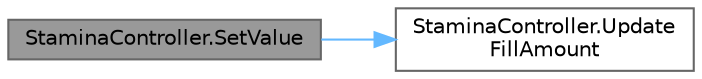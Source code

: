 digraph "StaminaController.SetValue"
{
 // LATEX_PDF_SIZE
  bgcolor="transparent";
  edge [fontname=Helvetica,fontsize=10,labelfontname=Helvetica,labelfontsize=10];
  node [fontname=Helvetica,fontsize=10,shape=box,height=0.2,width=0.4];
  rankdir="LR";
  Node1 [id="Node000001",label="StaminaController.SetValue",height=0.2,width=0.4,color="gray40", fillcolor="grey60", style="filled", fontcolor="black",tooltip=" "];
  Node1 -> Node2 [id="edge2_Node000001_Node000002",color="steelblue1",style="solid",tooltip=" "];
  Node2 [id="Node000002",label="StaminaController.Update\lFillAmount",height=0.2,width=0.4,color="grey40", fillcolor="white", style="filled",URL="$class_stamina_controller.html#a5e889f42481f97209b08f8b8ab6c6219",tooltip=" "];
}

